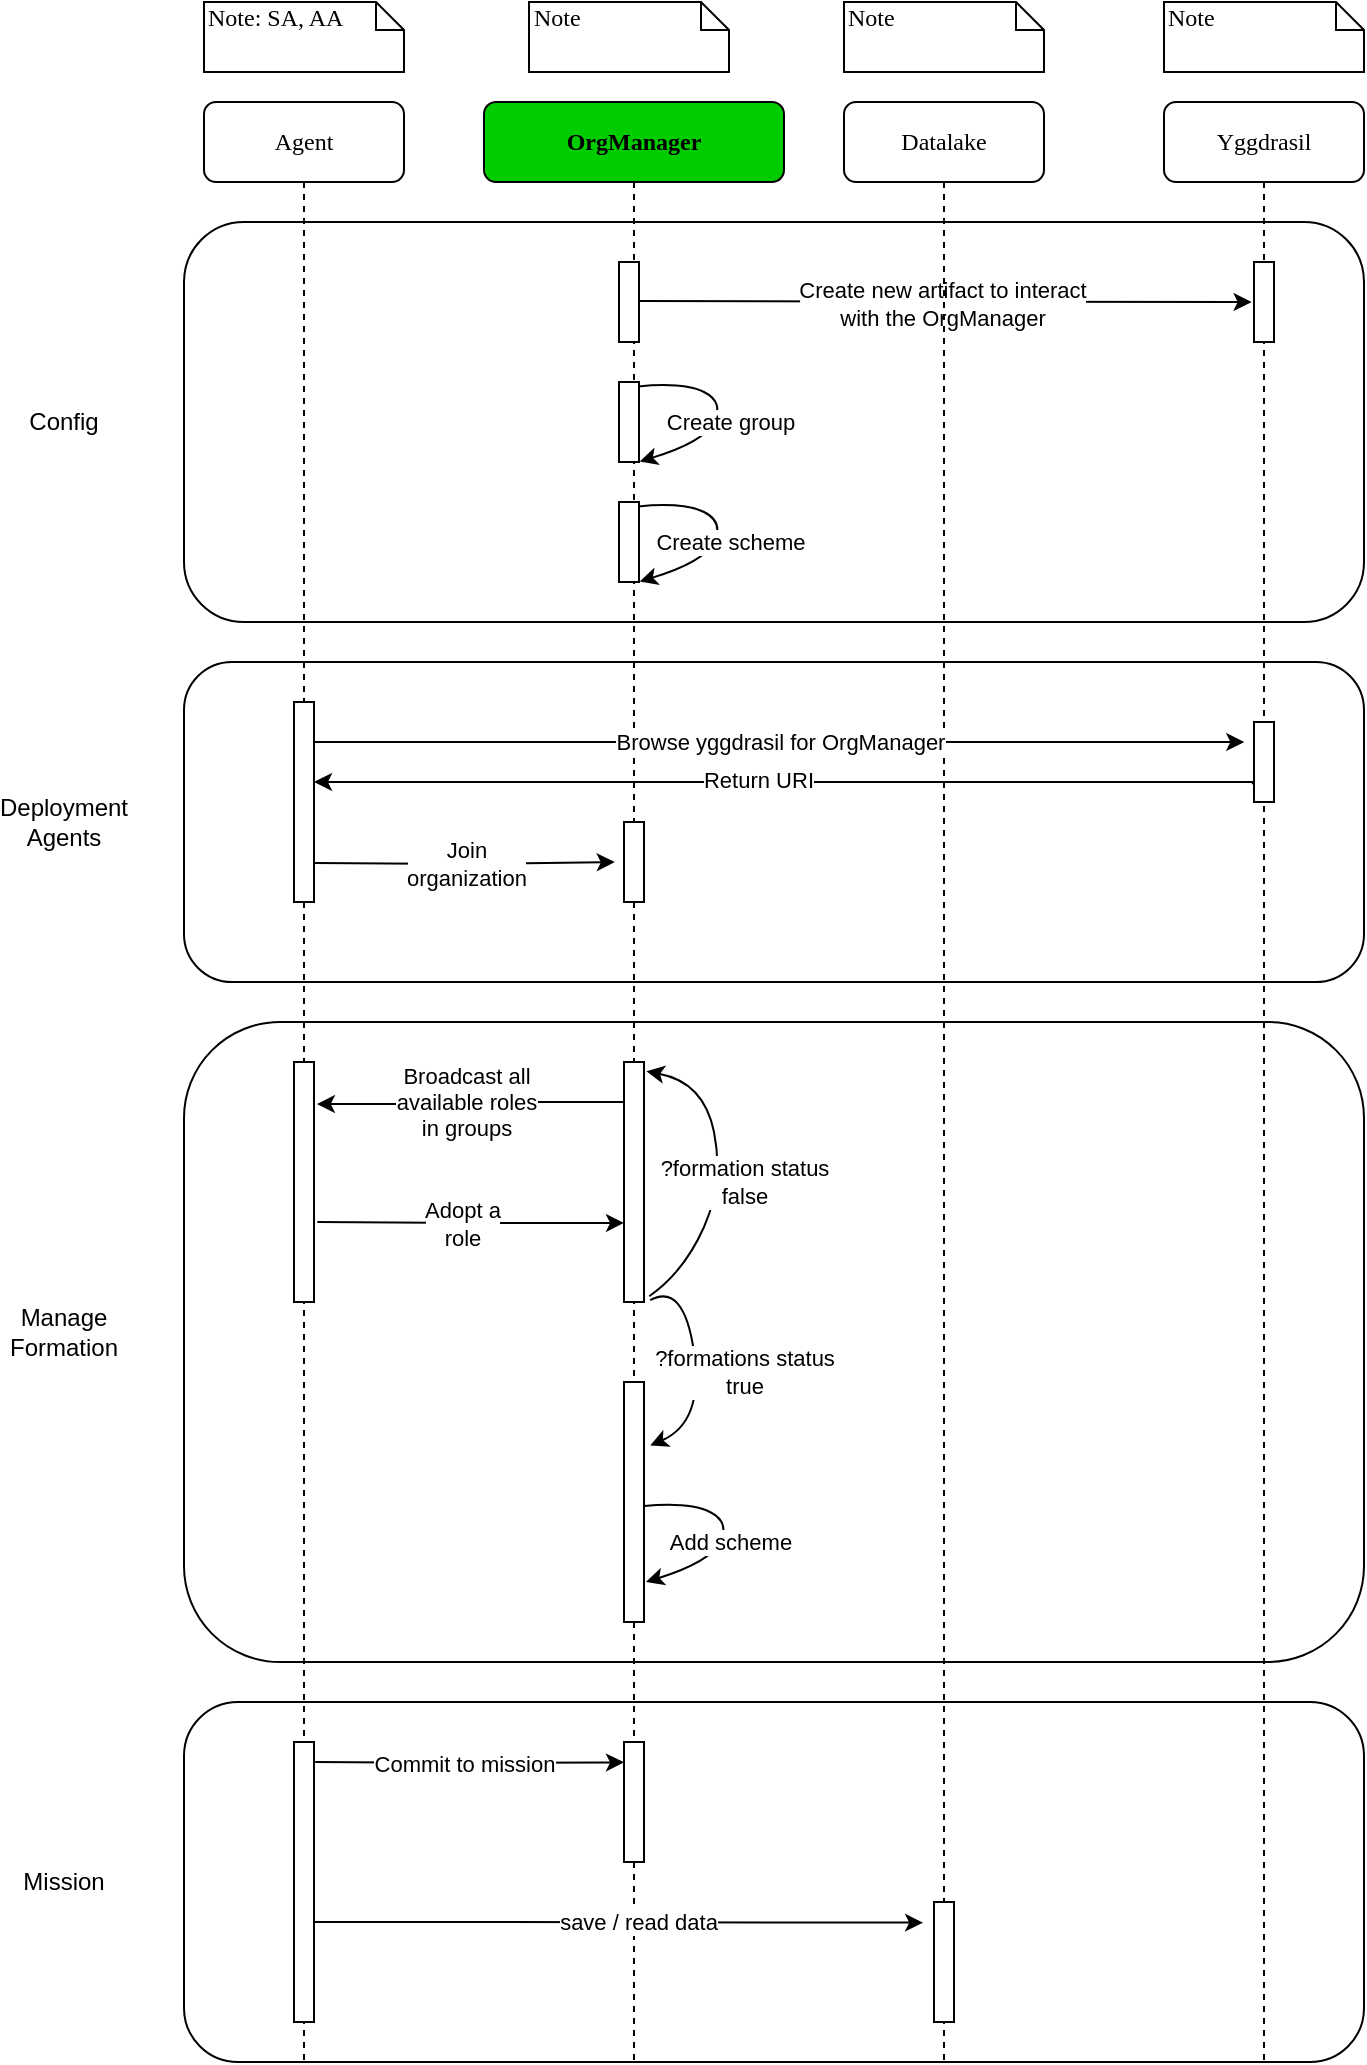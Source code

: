 <mxfile version="24.8.0">
  <diagram name="Page-1" id="13e1069c-82ec-6db2-03f1-153e76fe0fe0">
    <mxGraphModel dx="2964" dy="1504" grid="1" gridSize="10" guides="1" tooltips="1" connect="1" arrows="1" fold="1" page="1" pageScale="1" pageWidth="1100" pageHeight="850" background="none" math="0" shadow="0">
      <root>
        <mxCell id="0" />
        <mxCell id="1" parent="0" />
        <mxCell id="NpciScHh2sAZ6spbdjEZ-57" value="" style="rounded=1;whiteSpace=wrap;html=1;fillColor=none;" vertex="1" parent="1">
          <mxGeometry x="60" y="880" width="590" height="180" as="geometry" />
        </mxCell>
        <mxCell id="NpciScHh2sAZ6spbdjEZ-25" value="" style="rounded=1;whiteSpace=wrap;html=1;fillColor=none;" vertex="1" parent="1">
          <mxGeometry x="60" y="140" width="590" height="200" as="geometry" />
        </mxCell>
        <mxCell id="7baba1c4bc27f4b0-2" value="OrgManager" style="shape=umlLifeline;perimeter=lifelinePerimeter;whiteSpace=wrap;html=1;container=1;collapsible=0;recursiveResize=0;outlineConnect=0;rounded=1;shadow=0;comic=0;labelBackgroundColor=none;strokeWidth=1;fontFamily=Verdana;fontSize=12;align=center;fontStyle=1;fillColor=#00CC00;" parent="1" vertex="1">
          <mxGeometry x="210" y="80" width="150" height="980" as="geometry" />
        </mxCell>
        <mxCell id="NpciScHh2sAZ6spbdjEZ-12" value="" style="html=1;points=[];perimeter=orthogonalPerimeter;rounded=0;shadow=0;comic=0;labelBackgroundColor=none;strokeWidth=1;fontFamily=Verdana;fontSize=12;align=center;" vertex="1" parent="7baba1c4bc27f4b0-2">
          <mxGeometry x="67.5" y="80" width="10" height="40" as="geometry" />
        </mxCell>
        <mxCell id="NpciScHh2sAZ6spbdjEZ-14" style="edgeStyle=orthogonalEdgeStyle;rounded=0;orthogonalLoop=1;jettySize=auto;html=1;entryX=-0.12;entryY=0.515;entryDx=0;entryDy=0;entryPerimeter=0;" edge="1" parent="7baba1c4bc27f4b0-2">
          <mxGeometry relative="1" as="geometry">
            <mxPoint x="77.5" y="99.44" as="sourcePoint" />
            <mxPoint x="383.8" y="100.04" as="targetPoint" />
          </mxGeometry>
        </mxCell>
        <mxCell id="NpciScHh2sAZ6spbdjEZ-15" value="Create new artifact to interact &lt;br&gt;with the OrgManager" style="edgeLabel;html=1;align=center;verticalAlign=middle;resizable=0;points=[];" vertex="1" connectable="0" parent="NpciScHh2sAZ6spbdjEZ-14">
          <mxGeometry x="0.171" relative="1" as="geometry">
            <mxPoint x="-28" as="offset" />
          </mxGeometry>
        </mxCell>
        <mxCell id="NpciScHh2sAZ6spbdjEZ-16" value="" style="html=1;points=[];perimeter=orthogonalPerimeter;rounded=0;shadow=0;comic=0;labelBackgroundColor=none;strokeWidth=1;fontFamily=Verdana;fontSize=12;align=center;" vertex="1" parent="7baba1c4bc27f4b0-2">
          <mxGeometry x="67.5" y="140" width="10" height="40" as="geometry" />
        </mxCell>
        <mxCell id="NpciScHh2sAZ6spbdjEZ-19" value="" style="curved=1;endArrow=classic;html=1;rounded=0;exitX=0.95;exitY=0.055;exitDx=0;exitDy=0;exitPerimeter=0;entryX=1.03;entryY=0.995;entryDx=0;entryDy=0;entryPerimeter=0;" edge="1" parent="7baba1c4bc27f4b0-2" source="NpciScHh2sAZ6spbdjEZ-16" target="NpciScHh2sAZ6spbdjEZ-16">
          <mxGeometry width="50" height="50" relative="1" as="geometry">
            <mxPoint x="130" y="180" as="sourcePoint" />
            <mxPoint x="160" y="200" as="targetPoint" />
            <Array as="points">
              <mxPoint x="100" y="140" />
              <mxPoint x="120" y="150" />
              <mxPoint x="110" y="170" />
            </Array>
          </mxGeometry>
        </mxCell>
        <mxCell id="NpciScHh2sAZ6spbdjEZ-20" value="&lt;div&gt;Create group&lt;/div&gt;" style="edgeLabel;html=1;align=center;verticalAlign=middle;resizable=0;points=[];" vertex="1" connectable="0" parent="NpciScHh2sAZ6spbdjEZ-19">
          <mxGeometry x="0.193" relative="1" as="geometry">
            <mxPoint x="9" y="-4" as="offset" />
          </mxGeometry>
        </mxCell>
        <mxCell id="NpciScHh2sAZ6spbdjEZ-22" value="" style="html=1;points=[];perimeter=orthogonalPerimeter;rounded=0;shadow=0;comic=0;labelBackgroundColor=none;strokeWidth=1;fontFamily=Verdana;fontSize=12;align=center;" vertex="1" parent="7baba1c4bc27f4b0-2">
          <mxGeometry x="67.5" y="200" width="10" height="40" as="geometry" />
        </mxCell>
        <mxCell id="NpciScHh2sAZ6spbdjEZ-23" value="" style="curved=1;endArrow=classic;html=1;rounded=0;exitX=0.95;exitY=0.055;exitDx=0;exitDy=0;exitPerimeter=0;entryX=1.03;entryY=0.995;entryDx=0;entryDy=0;entryPerimeter=0;" edge="1" parent="7baba1c4bc27f4b0-2" source="NpciScHh2sAZ6spbdjEZ-22" target="NpciScHh2sAZ6spbdjEZ-22">
          <mxGeometry width="50" height="50" relative="1" as="geometry">
            <mxPoint x="130" y="240" as="sourcePoint" />
            <mxPoint x="160" y="260" as="targetPoint" />
            <Array as="points">
              <mxPoint x="100" y="200" />
              <mxPoint x="120" y="210" />
              <mxPoint x="110" y="230" />
            </Array>
          </mxGeometry>
        </mxCell>
        <mxCell id="NpciScHh2sAZ6spbdjEZ-24" value="Create scheme" style="edgeLabel;html=1;align=center;verticalAlign=middle;resizable=0;points=[];" vertex="1" connectable="0" parent="NpciScHh2sAZ6spbdjEZ-23">
          <mxGeometry x="0.193" relative="1" as="geometry">
            <mxPoint x="9" y="-4" as="offset" />
          </mxGeometry>
        </mxCell>
        <mxCell id="NpciScHh2sAZ6spbdjEZ-11" value="Join &lt;br&gt;organization" style="edgeStyle=orthogonalEdgeStyle;rounded=0;orthogonalLoop=1;jettySize=auto;html=1;entryX=-0.21;entryY=0.65;entryDx=0;entryDy=0;entryPerimeter=0;" edge="1" parent="7baba1c4bc27f4b0-2">
          <mxGeometry x="0.003" relative="1" as="geometry">
            <mxPoint x="-85" y="380.5" as="sourcePoint" />
            <mxPoint x="65.4" y="380" as="targetPoint" />
            <mxPoint as="offset" />
          </mxGeometry>
        </mxCell>
        <mxCell id="NpciScHh2sAZ6spbdjEZ-36" value="" style="html=1;points=[];perimeter=orthogonalPerimeter;rounded=0;shadow=0;comic=0;labelBackgroundColor=none;strokeWidth=1;fontFamily=Verdana;fontSize=12;align=center;" vertex="1" parent="7baba1c4bc27f4b0-2">
          <mxGeometry x="70" y="480" width="10" height="120" as="geometry" />
        </mxCell>
        <mxCell id="NpciScHh2sAZ6spbdjEZ-38" style="edgeStyle=orthogonalEdgeStyle;rounded=0;orthogonalLoop=1;jettySize=auto;html=1;entryX=1.143;entryY=0.142;entryDx=0;entryDy=0;entryPerimeter=0;" edge="1" parent="7baba1c4bc27f4b0-2">
          <mxGeometry relative="1" as="geometry">
            <mxPoint x="70" y="500" as="sourcePoint" />
            <mxPoint x="-83.57" y="501.04" as="targetPoint" />
            <Array as="points">
              <mxPoint x="70" y="500" />
              <mxPoint x="-7" y="500" />
            </Array>
          </mxGeometry>
        </mxCell>
        <mxCell id="NpciScHh2sAZ6spbdjEZ-39" value="Broadcast all&lt;br&gt;available roles&lt;br&gt;in groups" style="edgeLabel;html=1;align=center;verticalAlign=middle;resizable=0;points=[];" vertex="1" connectable="0" parent="NpciScHh2sAZ6spbdjEZ-38">
          <mxGeometry x="0.126" y="-1" relative="1" as="geometry">
            <mxPoint x="7" as="offset" />
          </mxGeometry>
        </mxCell>
        <mxCell id="NpciScHh2sAZ6spbdjEZ-40" style="edgeStyle=orthogonalEdgeStyle;rounded=0;orthogonalLoop=1;jettySize=auto;html=1;entryX=-0.167;entryY=0.504;entryDx=0;entryDy=0;entryPerimeter=0;" edge="1" parent="7baba1c4bc27f4b0-2">
          <mxGeometry relative="1" as="geometry">
            <mxPoint x="-83.33" y="560" as="sourcePoint" />
            <mxPoint x="70.0" y="560.48" as="targetPoint" />
          </mxGeometry>
        </mxCell>
        <mxCell id="NpciScHh2sAZ6spbdjEZ-41" value="Adopt a &lt;br&gt;role" style="edgeLabel;html=1;align=center;verticalAlign=middle;resizable=0;points=[];" vertex="1" connectable="0" parent="NpciScHh2sAZ6spbdjEZ-40">
          <mxGeometry x="0.173" relative="1" as="geometry">
            <mxPoint x="-17" as="offset" />
          </mxGeometry>
        </mxCell>
        <mxCell id="NpciScHh2sAZ6spbdjEZ-42" value="" style="curved=1;endArrow=classic;html=1;rounded=0;exitX=1.262;exitY=0.976;exitDx=0;exitDy=0;exitPerimeter=0;entryX=1.119;entryY=0.039;entryDx=0;entryDy=0;entryPerimeter=0;" edge="1" parent="7baba1c4bc27f4b0-2" source="NpciScHh2sAZ6spbdjEZ-36" target="NpciScHh2sAZ6spbdjEZ-36">
          <mxGeometry width="50" height="50" relative="1" as="geometry">
            <mxPoint x="90" y="580" as="sourcePoint" />
            <mxPoint x="140" y="530" as="targetPoint" />
            <Array as="points">
              <mxPoint x="100" y="585" />
              <mxPoint x="120" y="540" />
              <mxPoint x="110" y="490" />
            </Array>
          </mxGeometry>
        </mxCell>
        <mxCell id="NpciScHh2sAZ6spbdjEZ-43" value="?formation status&lt;br&gt;false" style="edgeLabel;html=1;align=center;verticalAlign=middle;resizable=0;points=[];" vertex="1" connectable="0" parent="NpciScHh2sAZ6spbdjEZ-42">
          <mxGeometry x="-0.241" y="1" relative="1" as="geometry">
            <mxPoint x="16" y="-12" as="offset" />
          </mxGeometry>
        </mxCell>
        <mxCell id="NpciScHh2sAZ6spbdjEZ-44" value="" style="html=1;points=[];perimeter=orthogonalPerimeter;rounded=0;shadow=0;comic=0;labelBackgroundColor=none;strokeWidth=1;fontFamily=Verdana;fontSize=12;align=center;" vertex="1" parent="7baba1c4bc27f4b0-2">
          <mxGeometry x="70" y="640" width="10" height="120" as="geometry" />
        </mxCell>
        <mxCell id="NpciScHh2sAZ6spbdjEZ-45" value="" style="curved=1;endArrow=classic;html=1;rounded=0;exitX=1.31;exitY=0.992;exitDx=0;exitDy=0;exitPerimeter=0;entryX=1.31;entryY=0.265;entryDx=0;entryDy=0;entryPerimeter=0;" edge="1" parent="7baba1c4bc27f4b0-2" source="NpciScHh2sAZ6spbdjEZ-36" target="NpciScHh2sAZ6spbdjEZ-44">
          <mxGeometry width="50" height="50" relative="1" as="geometry">
            <mxPoint x="100" y="630" as="sourcePoint" />
            <mxPoint x="150" y="580" as="targetPoint" />
            <Array as="points">
              <mxPoint x="100" y="590" />
              <mxPoint x="110" y="660" />
            </Array>
          </mxGeometry>
        </mxCell>
        <mxCell id="NpciScHh2sAZ6spbdjEZ-46" value="?formations status&lt;br&gt;true" style="edgeLabel;html=1;align=center;verticalAlign=middle;resizable=0;points=[];" vertex="1" connectable="0" parent="NpciScHh2sAZ6spbdjEZ-45">
          <mxGeometry x="0.09" y="1" relative="1" as="geometry">
            <mxPoint x="22" as="offset" />
          </mxGeometry>
        </mxCell>
        <mxCell id="NpciScHh2sAZ6spbdjEZ-47" value="" style="curved=1;endArrow=classic;html=1;rounded=0;exitX=0.95;exitY=0.055;exitDx=0;exitDy=0;exitPerimeter=0;entryX=1.03;entryY=0.995;entryDx=0;entryDy=0;entryPerimeter=0;" edge="1" parent="7baba1c4bc27f4b0-2">
          <mxGeometry width="50" height="50" relative="1" as="geometry">
            <mxPoint x="80" y="702" as="sourcePoint" />
            <mxPoint x="81" y="740" as="targetPoint" />
            <Array as="points">
              <mxPoint x="103" y="700" />
              <mxPoint x="123" y="710" />
              <mxPoint x="113" y="730" />
            </Array>
          </mxGeometry>
        </mxCell>
        <mxCell id="NpciScHh2sAZ6spbdjEZ-48" value="Add scheme" style="edgeLabel;html=1;align=center;verticalAlign=middle;resizable=0;points=[];" vertex="1" connectable="0" parent="NpciScHh2sAZ6spbdjEZ-47">
          <mxGeometry x="0.193" relative="1" as="geometry">
            <mxPoint x="6" y="-4" as="offset" />
          </mxGeometry>
        </mxCell>
        <mxCell id="NpciScHh2sAZ6spbdjEZ-51" value="" style="html=1;points=[];perimeter=orthogonalPerimeter;rounded=0;shadow=0;comic=0;labelBackgroundColor=none;strokeWidth=1;fontFamily=Verdana;fontSize=12;align=center;" vertex="1" parent="7baba1c4bc27f4b0-2">
          <mxGeometry x="70" y="820" width="10" height="60" as="geometry" />
        </mxCell>
        <mxCell id="NpciScHh2sAZ6spbdjEZ-52" style="edgeStyle=orthogonalEdgeStyle;rounded=0;orthogonalLoop=1;jettySize=auto;html=1;entryX=-0.06;entryY=0.503;entryDx=0;entryDy=0;entryPerimeter=0;" edge="1" parent="7baba1c4bc27f4b0-2">
          <mxGeometry relative="1" as="geometry">
            <mxPoint x="-84.4" y="830" as="sourcePoint" />
            <mxPoint x="70.0" y="830.18" as="targetPoint" />
          </mxGeometry>
        </mxCell>
        <mxCell id="NpciScHh2sAZ6spbdjEZ-53" value="Commit to mission" style="edgeLabel;html=1;align=center;verticalAlign=middle;resizable=0;points=[];" vertex="1" connectable="0" parent="NpciScHh2sAZ6spbdjEZ-52">
          <mxGeometry x="0.207" relative="1" as="geometry">
            <mxPoint x="-19" as="offset" />
          </mxGeometry>
        </mxCell>
        <mxCell id="NpciScHh2sAZ6spbdjEZ-55" style="edgeStyle=orthogonalEdgeStyle;rounded=0;orthogonalLoop=1;jettySize=auto;html=1;entryX=-0.045;entryY=0.072;entryDx=0;entryDy=0;entryPerimeter=0;" edge="1" parent="7baba1c4bc27f4b0-2">
          <mxGeometry relative="1" as="geometry">
            <mxPoint x="-90" y="910" as="sourcePoint" />
            <mxPoint x="219.55" y="910.32" as="targetPoint" />
            <Array as="points">
              <mxPoint x="-15" y="910" />
              <mxPoint x="-15" y="910" />
            </Array>
          </mxGeometry>
        </mxCell>
        <mxCell id="NpciScHh2sAZ6spbdjEZ-56" value="save / read data" style="edgeLabel;html=1;align=center;verticalAlign=middle;resizable=0;points=[];" vertex="1" connectable="0" parent="NpciScHh2sAZ6spbdjEZ-55">
          <mxGeometry x="0.448" relative="1" as="geometry">
            <mxPoint x="-57" as="offset" />
          </mxGeometry>
        </mxCell>
        <mxCell id="7baba1c4bc27f4b0-3" value="Datalake" style="shape=umlLifeline;perimeter=lifelinePerimeter;whiteSpace=wrap;html=1;container=1;collapsible=0;recursiveResize=0;outlineConnect=0;rounded=1;shadow=0;comic=0;labelBackgroundColor=none;strokeWidth=1;fontFamily=Verdana;fontSize=12;align=center;" parent="1" vertex="1">
          <mxGeometry x="390" y="80" width="100" height="980" as="geometry" />
        </mxCell>
        <mxCell id="NpciScHh2sAZ6spbdjEZ-9" style="edgeStyle=orthogonalEdgeStyle;rounded=0;orthogonalLoop=1;jettySize=auto;html=1;entryX=0.986;entryY=0.091;entryDx=0;entryDy=0;entryPerimeter=0;exitX=-0.076;exitY=0.294;exitDx=0;exitDy=0;exitPerimeter=0;" edge="1" parent="7baba1c4bc27f4b0-3">
          <mxGeometry relative="1" as="geometry">
            <mxPoint x="204.38" y="341.12" as="sourcePoint" />
            <mxPoint x="-265" y="340" as="targetPoint" />
            <Array as="points">
              <mxPoint x="204.14" y="340" />
            </Array>
          </mxGeometry>
        </mxCell>
        <mxCell id="NpciScHh2sAZ6spbdjEZ-10" value="Return URI" style="edgeLabel;html=1;align=center;verticalAlign=middle;resizable=0;points=[];" vertex="1" connectable="0" parent="NpciScHh2sAZ6spbdjEZ-9">
          <mxGeometry x="-0.037" y="2" relative="1" as="geometry">
            <mxPoint x="-22" y="-3" as="offset" />
          </mxGeometry>
        </mxCell>
        <mxCell id="NpciScHh2sAZ6spbdjEZ-8" value="Browse yggdrasil for OrgManager" style="edgeStyle=orthogonalEdgeStyle;rounded=0;orthogonalLoop=1;jettySize=auto;html=1;" edge="1" parent="7baba1c4bc27f4b0-3">
          <mxGeometry x="-0.0" relative="1" as="geometry">
            <mxPoint x="-264.86" y="320" as="sourcePoint" />
            <mxPoint x="200.14" y="320" as="targetPoint" />
            <Array as="points">
              <mxPoint x="197.14" y="320" />
            </Array>
            <mxPoint as="offset" />
          </mxGeometry>
        </mxCell>
        <mxCell id="NpciScHh2sAZ6spbdjEZ-54" value="" style="html=1;points=[];perimeter=orthogonalPerimeter;rounded=0;shadow=0;comic=0;labelBackgroundColor=none;strokeWidth=1;fontFamily=Verdana;fontSize=12;align=center;" vertex="1" parent="7baba1c4bc27f4b0-3">
          <mxGeometry x="45" y="900" width="10" height="60" as="geometry" />
        </mxCell>
        <mxCell id="7baba1c4bc27f4b0-4" value="&lt;div&gt;Yggdrasil&lt;/div&gt;" style="shape=umlLifeline;perimeter=lifelinePerimeter;whiteSpace=wrap;html=1;container=1;collapsible=0;recursiveResize=0;outlineConnect=0;rounded=1;shadow=0;comic=0;labelBackgroundColor=none;strokeWidth=1;fontFamily=Verdana;fontSize=12;align=center;" parent="1" vertex="1">
          <mxGeometry x="550" y="80" width="100" height="980" as="geometry" />
        </mxCell>
        <mxCell id="NpciScHh2sAZ6spbdjEZ-49" value="" style="rounded=1;whiteSpace=wrap;html=1;fillColor=none;" vertex="1" parent="7baba1c4bc27f4b0-4">
          <mxGeometry x="-490" y="460" width="590" height="320" as="geometry" />
        </mxCell>
        <mxCell id="NpciScHh2sAZ6spbdjEZ-32" value="" style="rounded=1;whiteSpace=wrap;html=1;fillColor=none;" vertex="1" parent="7baba1c4bc27f4b0-4">
          <mxGeometry x="-490" y="280" width="590" height="160" as="geometry" />
        </mxCell>
        <mxCell id="NpciScHh2sAZ6spbdjEZ-13" value="" style="html=1;points=[];perimeter=orthogonalPerimeter;rounded=0;shadow=0;comic=0;labelBackgroundColor=none;strokeWidth=1;fontFamily=Verdana;fontSize=12;align=center;" vertex="1" parent="7baba1c4bc27f4b0-4">
          <mxGeometry x="45" y="80" width="10" height="40" as="geometry" />
        </mxCell>
        <mxCell id="NpciScHh2sAZ6spbdjEZ-27" value="" style="html=1;points=[];perimeter=orthogonalPerimeter;rounded=0;shadow=0;comic=0;labelBackgroundColor=none;strokeWidth=1;fontFamily=Verdana;fontSize=12;align=center;" vertex="1" parent="7baba1c4bc27f4b0-4">
          <mxGeometry x="45" y="310" width="10" height="40" as="geometry" />
        </mxCell>
        <mxCell id="7baba1c4bc27f4b0-10" value="" style="html=1;points=[];perimeter=orthogonalPerimeter;rounded=0;shadow=0;comic=0;labelBackgroundColor=none;strokeWidth=1;fontFamily=Verdana;fontSize=12;align=center;" parent="7baba1c4bc27f4b0-4" vertex="1">
          <mxGeometry x="-270" y="360" width="10" height="40" as="geometry" />
        </mxCell>
        <mxCell id="7baba1c4bc27f4b0-8" value="Agent" style="shape=umlLifeline;perimeter=lifelinePerimeter;whiteSpace=wrap;html=1;container=1;collapsible=0;recursiveResize=0;outlineConnect=0;rounded=1;shadow=0;comic=0;labelBackgroundColor=none;strokeWidth=1;fontFamily=Verdana;fontSize=12;align=center;" parent="1" vertex="1">
          <mxGeometry x="70" y="80" width="100" height="980" as="geometry" />
        </mxCell>
        <mxCell id="7baba1c4bc27f4b0-9" value="" style="html=1;points=[];perimeter=orthogonalPerimeter;rounded=0;shadow=0;comic=0;labelBackgroundColor=none;strokeWidth=1;fontFamily=Verdana;fontSize=12;align=center;" parent="7baba1c4bc27f4b0-8" vertex="1">
          <mxGeometry x="45" y="300" width="10" height="100" as="geometry" />
        </mxCell>
        <mxCell id="NpciScHh2sAZ6spbdjEZ-37" value="" style="html=1;points=[];perimeter=orthogonalPerimeter;rounded=0;shadow=0;comic=0;labelBackgroundColor=none;strokeWidth=1;fontFamily=Verdana;fontSize=12;align=center;" vertex="1" parent="7baba1c4bc27f4b0-8">
          <mxGeometry x="45" y="480" width="10" height="120" as="geometry" />
        </mxCell>
        <mxCell id="NpciScHh2sAZ6spbdjEZ-50" value="" style="html=1;points=[];perimeter=orthogonalPerimeter;rounded=0;shadow=0;comic=0;labelBackgroundColor=none;strokeWidth=1;fontFamily=Verdana;fontSize=12;align=center;" vertex="1" parent="7baba1c4bc27f4b0-8">
          <mxGeometry x="45" y="820" width="10" height="140" as="geometry" />
        </mxCell>
        <mxCell id="7baba1c4bc27f4b0-40" value="Note: SA, AA" style="shape=note;whiteSpace=wrap;html=1;size=14;verticalAlign=top;align=left;spacingTop=-6;rounded=0;shadow=0;comic=0;labelBackgroundColor=none;strokeWidth=1;fontFamily=Verdana;fontSize=12" parent="1" vertex="1">
          <mxGeometry x="70" y="30" width="100" height="35" as="geometry" />
        </mxCell>
        <mxCell id="7baba1c4bc27f4b0-41" value="Note" style="shape=note;whiteSpace=wrap;html=1;size=14;verticalAlign=top;align=left;spacingTop=-6;rounded=0;shadow=0;comic=0;labelBackgroundColor=none;strokeWidth=1;fontFamily=Verdana;fontSize=12" parent="1" vertex="1">
          <mxGeometry x="232.5" y="30" width="100" height="35" as="geometry" />
        </mxCell>
        <mxCell id="7baba1c4bc27f4b0-42" value="Note" style="shape=note;whiteSpace=wrap;html=1;size=14;verticalAlign=top;align=left;spacingTop=-6;rounded=0;shadow=0;comic=0;labelBackgroundColor=none;strokeWidth=1;fontFamily=Verdana;fontSize=12" parent="1" vertex="1">
          <mxGeometry x="390" y="30" width="100" height="35" as="geometry" />
        </mxCell>
        <mxCell id="7baba1c4bc27f4b0-43" value="Note" style="shape=note;whiteSpace=wrap;html=1;size=14;verticalAlign=top;align=left;spacingTop=-6;rounded=0;shadow=0;comic=0;labelBackgroundColor=none;strokeWidth=1;fontFamily=Verdana;fontSize=12" parent="1" vertex="1">
          <mxGeometry x="550" y="30" width="100" height="35" as="geometry" />
        </mxCell>
        <mxCell id="NpciScHh2sAZ6spbdjEZ-26" value="Config" style="text;html=1;align=center;verticalAlign=middle;whiteSpace=wrap;rounded=0;" vertex="1" parent="1">
          <mxGeometry x="-30" y="225" width="60" height="30" as="geometry" />
        </mxCell>
        <mxCell id="NpciScHh2sAZ6spbdjEZ-34" value="Deployment&lt;br&gt;Agents" style="text;html=1;align=center;verticalAlign=middle;whiteSpace=wrap;rounded=0;" vertex="1" parent="1">
          <mxGeometry x="-30" y="425" width="60" height="30" as="geometry" />
        </mxCell>
        <mxCell id="NpciScHh2sAZ6spbdjEZ-35" value="Manage Formation" style="text;html=1;align=center;verticalAlign=middle;whiteSpace=wrap;rounded=0;" vertex="1" parent="1">
          <mxGeometry x="-30" y="680" width="60" height="30" as="geometry" />
        </mxCell>
        <mxCell id="NpciScHh2sAZ6spbdjEZ-58" value="Mission" style="text;html=1;align=center;verticalAlign=middle;whiteSpace=wrap;rounded=0;" vertex="1" parent="1">
          <mxGeometry x="-30" y="955" width="60" height="30" as="geometry" />
        </mxCell>
      </root>
    </mxGraphModel>
  </diagram>
</mxfile>
